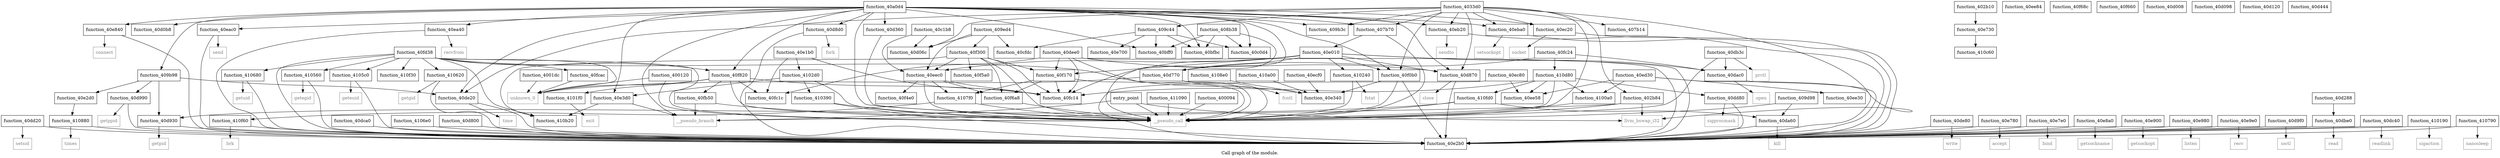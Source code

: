 digraph "Call graph of the module." {
  label="Call graph of the module.";
  node [shape=record];

  Node_function_40d8d0 [label="{function_40d8d0}"];
  Node_function_40dd20 [label="{function_40dd20}"];
  Node_function_40dd80 [label="{function_40dd80}"];
  Node_function_40de20 [label="{function_40de20}"];
  Node_function_40de80 [label="{function_40de80}"];
  Node_function_40eac0 [label="{function_40eac0}"];
  Node_function_40dee0 [label="{function_40dee0}"];
  Node_function_40eba0 [label="{function_40eba0}"];
  Node_function_40e340 [label="{function_40e340}"];
  Node_function_40e3d0 [label="{function_40e3d0}"];
  Node_function_40ec20 [label="{function_40ec20}"];
  Node_function_40d930 [label="{function_40d930}"];
  Node_function_40d870 [label="{function_40d870}"];
  Node_function_40d990 [label="{function_40d990}"];
  Node_function_40e700 [label="{function_40e700}"];
  Node_function_40ec80 [label="{function_40ec80}"];
  Node_function_40fc14 [label="{function_40fc14}"];
  Node_function_40ecf0 [label="{function_40ecf0}"];
  Node_function_40e730 [label="{function_40e730}"];
  Node_function_40ed30 [label="{function_40ed30}"];
  Node_function_40f6a8 [label="{function_40f6a8}"];
  Node_function_40e780 [label="{function_40e780}"];
  Node_function_40ee30 [label="{function_40ee30}"];
  Node_function_40ee58 [label="{function_40ee58}"];
  Node_function_40e7e0 [label="{function_40e7e0}"];
  Node_function_40ee84 [label="{function_40ee84}"];
  Node_function_40eec0 [label="{function_40eec0}"];
  Node_function_40e840 [label="{function_40e840}"];
  Node_function_40f0b0 [label="{function_40f0b0}"];
  Node_function_40e8a0 [label="{function_40e8a0}"];
  Node_function_40f170 [label="{function_40f170}"];
  Node_function_40f300 [label="{function_40f300}"];
  Node_function_40e900 [label="{function_40e900}"];
  Node_function_40f4e0 [label="{function_40f4e0}"];
  Node_function_40e980 [label="{function_40e980}"];
  Node_function_40f5a0 [label="{function_40f5a0}"];
  Node_function_40e9e0 [label="{function_40e9e0}"];
  Node_function_40f820 [label="{function_40f820}"];
  Node_function_40e010 [label="{function_40e010}"];
  Node_function_40fc1c [label="{function_40fc1c}"];
  Node_function_40e1b0 [label="{function_40e1b0}"];
  Node_function_40e2b0 [label="{function_40e2b0}"];
  Node_function_40d9f0 [label="{function_40d9f0}"];
  Node_function_40da60 [label="{function_40da60}"];
  Node_function_40dac0 [label="{function_40dac0}"];
  Node_function_40fb50 [label="{function_40fb50}"];
  Node_function_40fc24 [label="{function_40fc24}"];
  Node_function_40db3c [label="{function_40db3c}"];
  Node_function_40dbe0 [label="{function_40dbe0}"];
  Node_function_40eb20 [label="{function_40eb20}"];
  Node_function_40dc40 [label="{function_40dc40}"];
  Node_function_40f68c [label="{function_40f68c}"];
  Node_function_40dca0 [label="{function_40dca0}"];
  Node_function_40e2d0 [label="{function_40e2d0}"];
  Node_function_40f660 [label="{function_40f660}"];
  Node_function_40ea40 [label="{function_40ea40}"];
  Node_function_40fcac [label="{function_40fcac}"];
  Node_function_4101f0 [label="{function_4101f0}"];
  Node_function_410240 [label="{function_410240}"];
  Node_function_4102d0 [label="{function_4102d0}"];
  Node_function_410390 [label="{function_410390}"];
  Node_function_410560 [label="{function_410560}"];
  Node_function_4105c0 [label="{function_4105c0}"];
  Node_function_410620 [label="{function_410620}"];
  Node_function_4100a0 [label="{function_4100a0}"];
  Node_function_410190 [label="{function_410190}"];
  Node_function_40fd38 [label="{function_40fd38}"];
  Node_times [color="gray50", fontcolor="gray50", label="{times}"];
  Node_brk [color="gray50", fontcolor="gray50", label="{brk}"];
  Node_llvm_bswap_i32 [color="gray50", fontcolor="gray50", label="{llvm_bswap_i32}"];
  Node_function_410680 [label="{function_410680}"];
  Node_function_4106e0 [label="{function_4106e0}"];
  Node_function_410790 [label="{function_410790}"];
  Node_function_4107f0 [label="{function_4107f0}"];
  Node_function_410880 [label="{function_410880}"];
  Node_function_4108e0 [label="{function_4108e0}"];
  Node_function_410a00 [label="{function_410a00}"];
  Node_function_410b20 [label="{function_410b20}"];
  Node_function_410c60 [label="{function_410c60}"];
  Node_function_410d80 [label="{function_410d80}"];
  Node_function_410f30 [label="{function_410f30}"];
  Node_function_410f60 [label="{function_410f60}"];
  Node_function_410fd0 [label="{function_410fd0}"];
  Node_function_411090 [label="{function_411090}"];
  Node_unknown_0 [color="gray50", fontcolor="gray50", label="{unknown_0}"];
  Node_fcntl [color="gray50", fontcolor="gray50", label="{fcntl}"];
  Node_close [color="gray50", fontcolor="gray50", label="{close}"];
  Node_fork [color="gray50", fontcolor="gray50", label="{fork}"];
  Node_getpid [color="gray50", fontcolor="gray50", label="{getpid}"];
  Node_getppid [color="gray50", fontcolor="gray50", label="{getppid}"];
  Node_ioctl [color="gray50", fontcolor="gray50", label="{ioctl}"];
  Node_kill [color="gray50", fontcolor="gray50", label="{kill}"];
  Node_open [color="gray50", fontcolor="gray50", label="{open}"];
  Node_prctl [color="gray50", fontcolor="gray50", label="{prctl}"];
  Node_read [color="gray50", fontcolor="gray50", label="{read}"];
  Node_readlink [color="gray50", fontcolor="gray50", label="{readlink}"];
  Node_setsid [color="gray50", fontcolor="gray50", label="{setsid}"];
  Node_sigprocmask [color="gray50", fontcolor="gray50", label="{sigprocmask}"];
  Node_time [color="gray50", fontcolor="gray50", label="{time}"];
  Node_write [color="gray50", fontcolor="gray50", label="{write}"];
  Node_accept [color="gray50", fontcolor="gray50", label="{accept}"];
  Node_bind [color="gray50", fontcolor="gray50", label="{bind}"];
  Node_connect [color="gray50", fontcolor="gray50", label="{connect}"];
  Node_getsockname [color="gray50", fontcolor="gray50", label="{getsockname}"];
  Node_getsockopt [color="gray50", fontcolor="gray50", label="{getsockopt}"];
  Node_listen [color="gray50", fontcolor="gray50", label="{listen}"];
  Node_recv [color="gray50", fontcolor="gray50", label="{recv}"];
  Node_recvfrom [color="gray50", fontcolor="gray50", label="{recvfrom}"];
  Node_send [color="gray50", fontcolor="gray50", label="{send}"];
  Node_sendto [color="gray50", fontcolor="gray50", label="{sendto}"];
  Node_setsockopt [color="gray50", fontcolor="gray50", label="{setsockopt}"];
  Node_socket [color="gray50", fontcolor="gray50", label="{socket}"];
  Node_sigaction [color="gray50", fontcolor="gray50", label="{sigaction}"];
  Node_exit [color="gray50", fontcolor="gray50", label="{exit}"];
  Node_fstat [color="gray50", fontcolor="gray50", label="{fstat}"];
  Node_getegid [color="gray50", fontcolor="gray50", label="{getegid}"];
  Node_geteuid [color="gray50", fontcolor="gray50", label="{geteuid}"];
  Node_getgid [color="gray50", fontcolor="gray50", label="{getgid}"];
  Node_getuid [color="gray50", fontcolor="gray50", label="{getuid}"];
  Node_nanosleep [color="gray50", fontcolor="gray50", label="{nanosleep}"];
  Node___pseudo_call [color="gray50", fontcolor="gray50", label="{__pseudo_call}"];
  Node___pseudo_branch [color="gray50", fontcolor="gray50", label="{__pseudo_branch}"];
  Node_function_400094 [label="{function_400094}"];
  Node_function_400120 [label="{function_400120}"];
  Node_function_4001dc [label="{function_4001dc}"];
  Node_entry_point [label="{entry_point}"];
  Node_function_402b10 [label="{function_402b10}"];
  Node_function_402b84 [label="{function_402b84}"];
  Node_function_4033d0 [label="{function_4033d0}"];
  Node_function_40a0d4 [label="{function_40a0d4}"];
  Node_function_407b14 [label="{function_407b14}"];
  Node_function_407b70 [label="{function_407b70}"];
  Node_function_408b38 [label="{function_408b38}"];
  Node_function_409b3c [label="{function_409b3c}"];
  Node_function_409b98 [label="{function_409b98}"];
  Node_function_409c44 [label="{function_409c44}"];
  Node_function_409d98 [label="{function_409d98}"];
  Node_function_409ed4 [label="{function_409ed4}"];
  Node_function_40bfbc [label="{function_40bfbc}"];
  Node_function_40bff0 [label="{function_40bff0}"];
  Node_function_40c0d4 [label="{function_40c0d4}"];
  Node_function_40c1b8 [label="{function_40c1b8}"];
  Node_function_40cfdc [label="{function_40cfdc}"];
  Node_function_40d008 [label="{function_40d008}"];
  Node_function_40d06c [label="{function_40d06c}"];
  Node_function_40d098 [label="{function_40d098}"];
  Node_function_40d0b8 [label="{function_40d0b8}"];
  Node_function_40d120 [label="{function_40d120}"];
  Node_function_40d288 [label="{function_40d288}"];
  Node_function_40d360 [label="{function_40d360}"];
  Node_function_40d444 [label="{function_40d444}"];
  Node_function_40d770 [label="{function_40d770}"];
  Node_function_40d800 [label="{function_40d800}"];
  Node_function_40d8d0 -> Node_function_40e2b0;
  Node_function_40d8d0 -> Node_fork;
  Node_function_40dd20 -> Node_function_40e2b0;
  Node_function_40dd20 -> Node_setsid;
  Node_function_40dd80 -> Node_function_40e2b0;
  Node_function_40dd80 -> Node_sigprocmask;
  Node_function_40de20 -> Node_function_40e2b0;
  Node_function_40de20 -> Node_time;
  Node_function_40de80 -> Node_function_40e2b0;
  Node_function_40de80 -> Node_write;
  Node_function_40eac0 -> Node_function_40e2b0;
  Node_function_40eac0 -> Node_send;
  Node_function_40dee0 -> Node_function_40d870;
  Node_function_40dee0 -> Node_function_40fc14;
  Node_function_40dee0 -> Node_function_40f170;
  Node_function_40dee0 -> Node_function_40fc1c;
  Node_function_40dee0 -> Node_function_40e2b0;
  Node_function_40dee0 -> Node___pseudo_call;
  Node_function_40eba0 -> Node_function_40e2b0;
  Node_function_40eba0 -> Node_setsockopt;
  Node_function_40e3d0 -> Node_function_410b20;
  Node_function_40e3d0 -> Node___pseudo_branch;
  Node_function_40ec20 -> Node_function_40e2b0;
  Node_function_40ec20 -> Node_socket;
  Node_function_40d930 -> Node_function_40e2b0;
  Node_function_40d930 -> Node_getpid;
  Node_function_40d870 -> Node_function_40e2b0;
  Node_function_40d870 -> Node_close;
  Node_function_40d990 -> Node_function_40e2b0;
  Node_function_40d990 -> Node_getppid;
  Node_function_40ec80 -> Node_function_40ee58;
  Node_function_40ec80 -> Node_function_40e2b0;
  Node_function_40ecf0 -> Node_function_40e340;
  Node_function_40e730 -> Node_function_410c60;
  Node_function_40ed30 -> Node_function_40ee30;
  Node_function_40ed30 -> Node_function_40ee58;
  Node_function_40ed30 -> Node_function_40e2b0;
  Node_function_40ed30 -> Node_function_4100a0;
  Node_function_40f6a8 -> Node___pseudo_call;
  Node_function_40e780 -> Node_function_40e2b0;
  Node_function_40e780 -> Node_accept;
  Node_function_40e7e0 -> Node_function_40e2b0;
  Node_function_40e7e0 -> Node_bind;
  Node_function_40eec0 -> Node_function_40fc14;
  Node_function_40eec0 -> Node_function_40f6a8;
  Node_function_40eec0 -> Node_function_40f4e0;
  Node_function_40eec0 -> Node_function_4107f0;
  Node_function_40eec0 -> Node___pseudo_call;
  Node_function_40e840 -> Node_function_40e2b0;
  Node_function_40e840 -> Node_connect;
  Node_function_40f0b0 -> Node_function_40e340;
  Node_function_40f0b0 -> Node_function_40e2b0;
  Node_function_40f0b0 -> Node___pseudo_call;
  Node_function_40e8a0 -> Node_function_40e2b0;
  Node_function_40e8a0 -> Node_getsockname;
  Node_function_40f170 -> Node_function_40fc14;
  Node_function_40f170 -> Node_function_40f6a8;
  Node_function_40f170 -> Node_function_4107f0;
  Node_function_40f170 -> Node___pseudo_call;
  Node_function_40f300 -> Node_function_40fc14;
  Node_function_40f300 -> Node_function_40f6a8;
  Node_function_40f300 -> Node_function_40eec0;
  Node_function_40f300 -> Node_function_40f170;
  Node_function_40f300 -> Node_function_40f5a0;
  Node_function_40f300 -> Node_function_410b20;
  Node_function_40f300 -> Node___pseudo_call;
  Node_function_40e900 -> Node_function_40e2b0;
  Node_function_40e900 -> Node_getsockopt;
  Node_function_40e980 -> Node_function_40e2b0;
  Node_function_40e980 -> Node_listen;
  Node_function_40e9e0 -> Node_function_40e2b0;
  Node_function_40e9e0 -> Node_recv;
  Node_function_40f820 -> Node_function_40fc14;
  Node_function_40f820 -> Node_function_40fc1c;
  Node_function_40f820 -> Node_function_40fb50;
  Node_function_40f820 -> Node_function_4101f0;
  Node_function_40f820 -> Node_unknown_0;
  Node_function_40f820 -> Node___pseudo_call;
  Node_function_40e010 -> Node_function_40d870;
  Node_function_40e010 -> Node_function_40fc14;
  Node_function_40e010 -> Node_function_40eec0;
  Node_function_40e010 -> Node_function_40f0b0;
  Node_function_40e010 -> Node_function_40f170;
  Node_function_40e010 -> Node_function_40e2b0;
  Node_function_40e010 -> Node_function_40dac0;
  Node_function_40e010 -> Node_function_410240;
  Node_function_40e010 -> Node_function_40d770;
  Node_function_40e1b0 -> Node_function_40fc14;
  Node_function_40e1b0 -> Node_function_40fc1c;
  Node_function_40e1b0 -> Node_function_4102d0;
  Node_function_40d9f0 -> Node_function_40e2b0;
  Node_function_40d9f0 -> Node_ioctl;
  Node_function_40da60 -> Node_function_40e2b0;
  Node_function_40da60 -> Node_kill;
  Node_function_40dac0 -> Node_function_40e2b0;
  Node_function_40dac0 -> Node_open;
  Node_function_40fb50 -> Node___pseudo_call;
  Node_function_40fb50 -> Node___pseudo_branch;
  Node_function_40fc24 -> Node_function_40dac0;
  Node_function_40fc24 -> Node_function_410d80;
  Node_function_40fc24 -> Node_function_40d770;
  Node_function_40db3c -> Node_function_40dac0;
  Node_function_40db3c -> Node_prctl;
  Node_function_40db3c -> Node___pseudo_call;
  Node_function_40dbe0 -> Node_function_40e2b0;
  Node_function_40dbe0 -> Node_read;
  Node_function_40eb20 -> Node_function_40e2b0;
  Node_function_40eb20 -> Node_sendto;
  Node_function_40dc40 -> Node_function_40e2b0;
  Node_function_40dc40 -> Node_readlink;
  Node_function_40dca0 -> Node_function_40e2b0;
  Node_function_40e2d0 -> Node_function_410880;
  Node_function_40ea40 -> Node_function_40e2b0;
  Node_function_40ea40 -> Node_recvfrom;
  Node_function_40fcac -> Node_unknown_0;
  Node_function_4101f0 -> Node_exit;
  Node_function_410240 -> Node_fstat;
  Node_function_410240 -> Node___pseudo_call;
  Node_function_4102d0 -> Node_function_40e3d0;
  Node_function_4102d0 -> Node_function_410390;
  Node_function_4102d0 -> Node___pseudo_call;
  Node_function_410390 -> Node_function_40e2b0;
  Node_function_410390 -> Node___pseudo_call;
  Node_function_410560 -> Node_function_40e2b0;
  Node_function_410560 -> Node_getegid;
  Node_function_4105c0 -> Node_function_40e2b0;
  Node_function_4105c0 -> Node_geteuid;
  Node_function_410620 -> Node_function_40e2b0;
  Node_function_410620 -> Node_getgid;
  Node_function_4100a0 -> Node___pseudo_call;
  Node_function_410190 -> Node_function_40e2b0;
  Node_function_410190 -> Node_sigaction;
  Node_function_40fd38 -> Node_function_40e340;
  Node_function_40fd38 -> Node_function_40f820;
  Node_function_40fd38 -> Node_function_40e2b0;
  Node_function_40fd38 -> Node_function_40fcac;
  Node_function_40fd38 -> Node_function_410560;
  Node_function_40fd38 -> Node_function_4105c0;
  Node_function_40fd38 -> Node_function_410620;
  Node_function_40fd38 -> Node_function_410680;
  Node_function_40fd38 -> Node_function_410b20;
  Node_function_40fd38 -> Node_function_410f30;
  Node_function_40fd38 -> Node_unknown_0;
  Node_function_40fd38 -> Node___pseudo_call;
  Node_function_410680 -> Node_function_40e2b0;
  Node_function_410680 -> Node_getuid;
  Node_function_4106e0 -> Node_function_40e2b0;
  Node_function_410790 -> Node_function_40e2b0;
  Node_function_410790 -> Node_nanosleep;
  Node_function_4107f0 -> Node_function_410f60;
  Node_function_4107f0 -> Node___pseudo_call;
  Node_function_410880 -> Node_function_40e2b0;
  Node_function_410880 -> Node_times;
  Node_function_4108e0 -> Node_function_40e340;
  Node_function_410a00 -> Node_function_40e340;
  Node_function_410d80 -> Node_function_40dd80;
  Node_function_410d80 -> Node_function_40fc14;
  Node_function_410d80 -> Node_function_40ee58;
  Node_function_410d80 -> Node_function_4100a0;
  Node_function_410d80 -> Node_function_410fd0;
  Node_function_410d80 -> Node___pseudo_call;
  Node_function_410f60 -> Node_function_40e2b0;
  Node_function_410f60 -> Node_brk;
  Node_function_410fd0 -> Node_function_40d930;
  Node_function_410fd0 -> Node_function_40da60;
  Node_function_410fd0 -> Node___pseudo_call;
  Node_function_411090 -> Node___pseudo_call;
  Node_function_400094 -> Node___pseudo_call;
  Node_function_400120 -> Node_unknown_0;
  Node_function_400120 -> Node___pseudo_call;
  Node_function_4001dc -> Node_unknown_0;
  Node_entry_point -> Node_llvm_bswap_i32;
  Node_entry_point -> Node___pseudo_call;
  Node_entry_point -> Node___pseudo_branch;
  Node_function_402b10 -> Node_function_40e730;
  Node_function_402b84 -> Node_llvm_bswap_i32;
  Node_function_402b84 -> Node___pseudo_call;
  Node_function_402b84 -> Node___pseudo_branch;
  Node_function_4033d0 -> Node_function_40de20;
  Node_function_4033d0 -> Node_function_40eba0;
  Node_function_4033d0 -> Node_function_40ec20;
  Node_function_4033d0 -> Node_function_40d870;
  Node_function_4033d0 -> Node_function_40f0b0;
  Node_function_4033d0 -> Node_function_40eb20;
  Node_function_4033d0 -> Node_llvm_bswap_i32;
  Node_function_4033d0 -> Node___pseudo_call;
  Node_function_4033d0 -> Node_function_402b84;
  Node_function_4033d0 -> Node_function_407b14;
  Node_function_4033d0 -> Node_function_407b70;
  Node_function_4033d0 -> Node_function_409b3c;
  Node_function_4033d0 -> Node_function_409c44;
  Node_function_4033d0 -> Node_function_40d06c;
  Node_function_40a0d4 -> Node_function_40d8d0;
  Node_function_40a0d4 -> Node_function_40de20;
  Node_function_40a0d4 -> Node_function_40eac0;
  Node_function_40a0d4 -> Node_function_40eba0;
  Node_function_40a0d4 -> Node_function_40e3d0;
  Node_function_40a0d4 -> Node_function_40ec20;
  Node_function_40a0d4 -> Node_function_40d870;
  Node_function_40a0d4 -> Node_function_40e840;
  Node_function_40a0d4 -> Node_function_40f0b0;
  Node_function_40a0d4 -> Node_function_40f820;
  Node_function_40a0d4 -> Node_function_40eb20;
  Node_function_40a0d4 -> Node_function_40ea40;
  Node_function_40a0d4 -> Node___pseudo_call;
  Node_function_40a0d4 -> Node___pseudo_branch;
  Node_function_40a0d4 -> Node_function_407b70;
  Node_function_40a0d4 -> Node_function_409b3c;
  Node_function_40a0d4 -> Node_function_409b98;
  Node_function_40a0d4 -> Node_function_40bfbc;
  Node_function_40a0d4 -> Node_function_40bff0;
  Node_function_40a0d4 -> Node_function_40c0d4;
  Node_function_40a0d4 -> Node_function_40d0b8;
  Node_function_40a0d4 -> Node_function_40d360;
  Node_function_40a0d4 -> Node_function_40d770;
  Node_function_407b70 -> Node_function_40e010;
  Node_function_407b70 -> Node___pseudo_call;
  Node_function_408b38 -> Node___pseudo_call;
  Node_function_408b38 -> Node_function_40bfbc;
  Node_function_408b38 -> Node_function_40bff0;
  Node_function_408b38 -> Node_function_40c0d4;
  Node_function_409b98 -> Node_function_40de20;
  Node_function_409b98 -> Node_function_40d930;
  Node_function_409b98 -> Node_function_40d990;
  Node_function_409b98 -> Node_function_40e2d0;
  Node_function_409c44 -> Node_function_40e700;
  Node_function_409c44 -> Node_function_40bfbc;
  Node_function_409c44 -> Node_function_40bff0;
  Node_function_409c44 -> Node_function_40c0d4;
  Node_function_409c44 -> Node_function_40cfdc;
  Node_function_409d98 -> Node_function_40da60;
  Node_function_409d98 -> Node___pseudo_call;
  Node_function_409ed4 -> Node_function_40eec0;
  Node_function_409ed4 -> Node_function_40f300;
  Node_function_409ed4 -> Node_function_40cfdc;
  Node_function_409ed4 -> Node_function_40d06c;
  Node_function_40c1b8 -> Node_function_40eec0;
  Node_function_40c1b8 -> Node_function_40d06c;
  Node_function_40d288 -> Node_function_40dbe0;
  Node_function_40d360 -> Node___pseudo_call;
  Node_function_40d770 -> Node_unknown_0;
  Node_function_40d770 -> Node_fcntl;
  Node_function_40d770 -> Node___pseudo_call;
  Node_function_40d800 -> Node_function_40e2b0;
}
